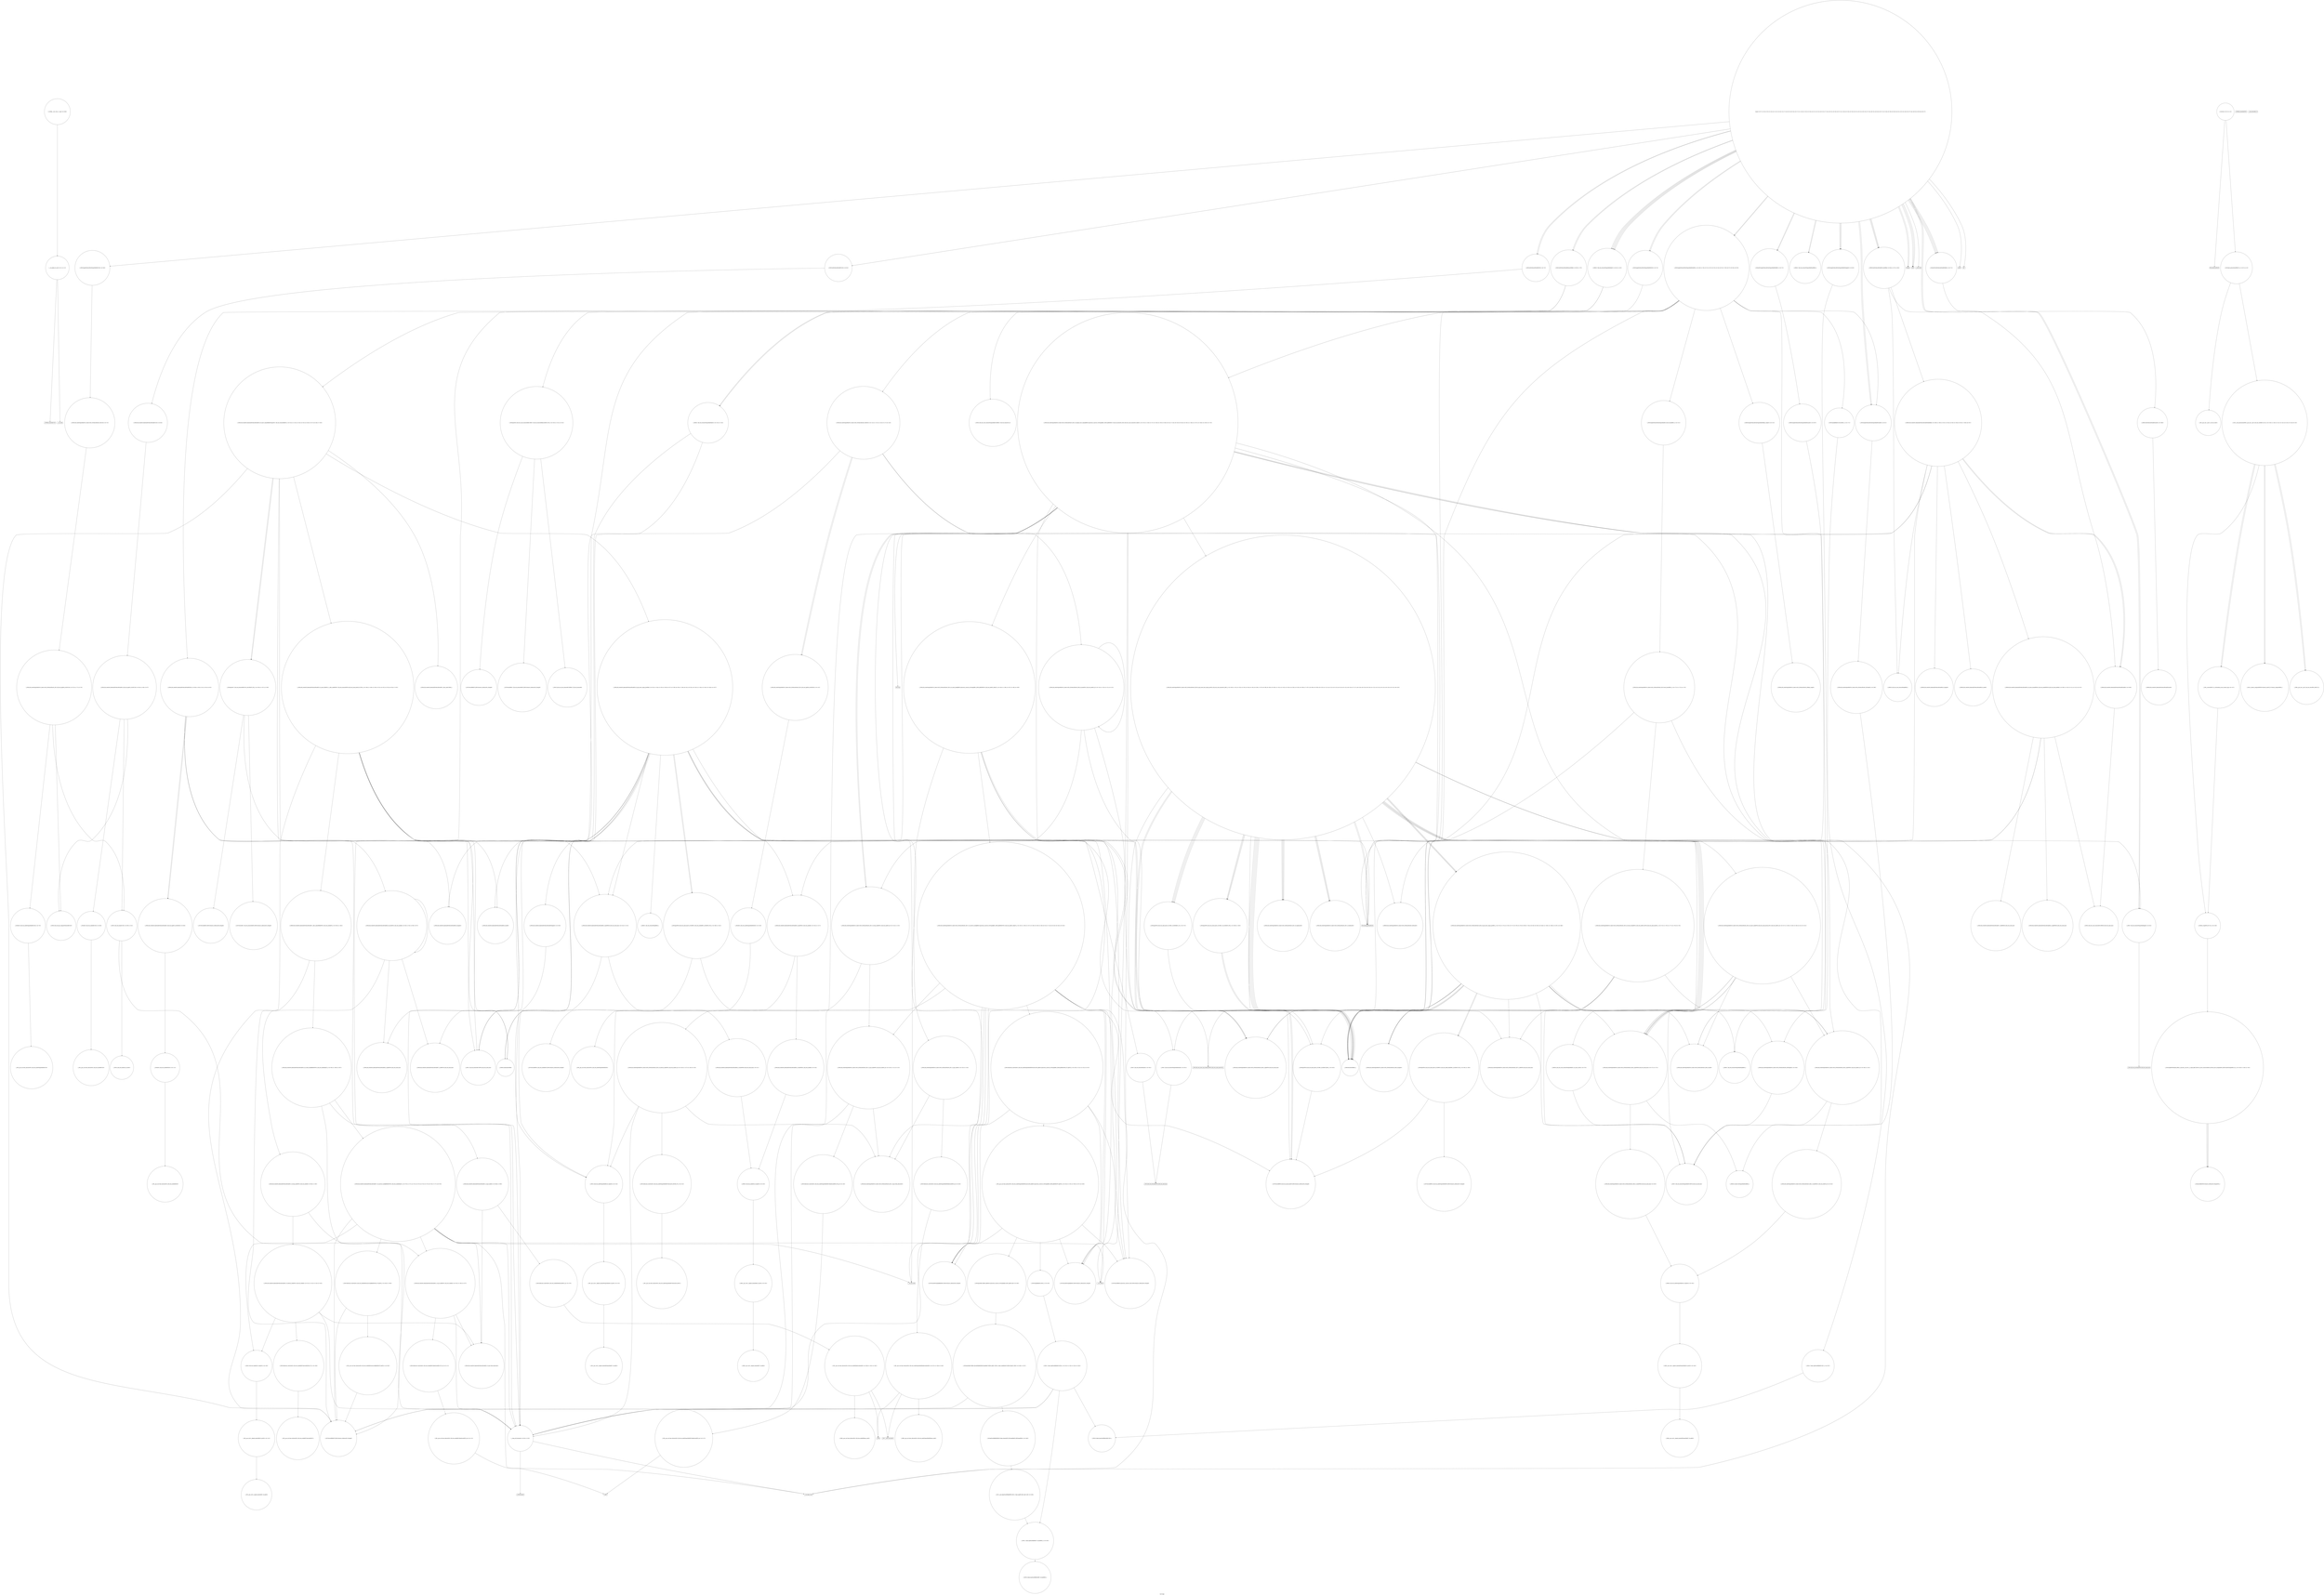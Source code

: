 digraph "Call Graph" {
	label="Call Graph";

	Node0x55771f9ddd20 [shape=record,shape=circle,label="{__cxx_global_var_init|{<s0>1|<s1>2}}"];
	Node0x55771f9ddd20:s0 -> Node0x55771f9ddda0[color=black];
	Node0x55771f9ddd20:s1 -> Node0x55771fe3e340[color=black];
	Node0x55771fe45c00 [shape=record,shape=circle,label="{_ZNSt17_Rb_tree_iteratorIiEC2EPSt18_Rb_tree_node_base}"];
	Node0x55771fe3fa40 [shape=record,shape=Mrecord,label="{llvm.memcpy.p0i8.p0i8.i64}"];
	Node0x55771fe3e8c0 [shape=record,shape=circle,label="{_ZNKSt17_Rb_tree_iteratorISt4pairIKiiEEneERKS3_}"];
	Node0x55771fe422e0 [shape=record,shape=circle,label="{_ZNSt16allocator_traitsISaISt13_Rb_tree_nodeIiEEE9constructIiJRKiEEEvRS2_PT_DpOT0_|{<s0>383|<s1>384}}"];
	Node0x55771fe422e0:s0 -> Node0x55771fe44300[color=black];
	Node0x55771fe422e0:s1 -> Node0x55771fe42360[color=black];
	Node0x55771fe40140 [shape=record,shape=circle,label="{_ZSt7forwardISt5tupleIJRKiEEEOT_RNSt16remove_referenceIS4_E4typeE}"];
	Node0x55771fe3efc0 [shape=record,shape=circle,label="{_ZNSt8_Rb_treeIiSt4pairIKiiESt10_Select1stIS2_ESt4lessIiESaIS2_EEC2Ev|{<s0>75}}"];
	Node0x55771fe3efc0:s0 -> Node0x55771fe3f040[color=black];
	Node0x55771fe40840 [shape=record,shape=circle,label="{_ZNSt16allocator_traitsISaISt13_Rb_tree_nodeISt4pairIKiiEEEE9constructIS3_JRKSt21piecewise_construct_tSt5tupleIJRS2_EESB_IJEEEEEvRS5_PT_DpOT0_|{<s0>250|<s1>251|<s2>252|<s3>253}}"];
	Node0x55771fe40840:s0 -> Node0x55771fe400c0[color=black];
	Node0x55771fe40840:s1 -> Node0x55771fe40140[color=black];
	Node0x55771fe40840:s2 -> Node0x55771fe401c0[color=black];
	Node0x55771fe40840:s3 -> Node0x55771fe408c0[color=black];
	Node0x55771fe3f6c0 [shape=record,shape=circle,label="{_ZNSt8_Rb_treeIiiSt9_IdentityIiESt4lessIiESaIiEED2Ev|{<s0>89|<s1>90|<s2>91|<s3>92|<s4>93}}"];
	Node0x55771fe3f6c0:s0 -> Node0x55771fe3f7c0[color=black];
	Node0x55771fe3f6c0:s1 -> Node0x55771fe3f740[color=black];
	Node0x55771fe3f6c0:s2 -> Node0x55771fe3f840[color=black];
	Node0x55771fe3f6c0:s3 -> Node0x55771fe3f840[color=black];
	Node0x55771fe3f6c0:s4 -> Node0x55771fe3f340[color=black];
	Node0x55771fe44780 [shape=record,shape=circle,label="{_ZNSt8_Rb_treeIiSt4pairIKiiESt10_Select1stIS2_ESt4lessIiESaIS2_EE6_S_keyEPKSt18_Rb_tree_node_base|{<s0>271|<s1>272}}"];
	Node0x55771fe44780:s0 -> Node0x55771fe44b80[color=black];
	Node0x55771fe44780:s1 -> Node0x55771fe3fd40[color=black];
	Node0x55771fe40de0 [shape=record,shape=circle,label="{_ZN9__gnu_cxx16__aligned_membufIiE7_M_addrEv}"];
	Node0x55771fe44e80 [shape=record,shape=Mrecord,label="{_ZSt29_Rb_tree_insert_and_rebalancebPSt18_Rb_tree_node_baseS0_RS_}"];
	Node0x55771fe414e0 [shape=record,shape=circle,label="{_ZNSt8_Rb_treeIiSt4pairIKiiESt10_Select1stIS2_ESt4lessIiESaIS2_EE11_M_put_nodeEPSt13_Rb_tree_nodeIS2_E|{<s0>130|<s1>131|<s2>132}}"];
	Node0x55771fe414e0:s0 -> Node0x55771fe415e0[color=black];
	Node0x55771fe414e0:s1 -> Node0x55771fe41860[color=black];
	Node0x55771fe414e0:s2 -> Node0x55771fe3f340[color=black];
	Node0x55771fe45580 [shape=record,shape=circle,label="{_ZNSt23_Rb_tree_const_iteratorIiEC2EPKSt18_Rb_tree_node_base}"];
	Node0x55771fe41be0 [shape=record,shape=circle,label="{_ZSt9iter_swapIPiS0_EvT_T0_|{<s0>146}}"];
	Node0x55771fe41be0:s0 -> Node0x55771fe41d60[color=black];
	Node0x55771f9ddda0 [shape=record,shape=Mrecord,label="{_ZNSt8ios_base4InitC1Ev}"];
	Node0x55771fe45c80 [shape=record,shape=circle,label="{_ZNSt8_Rb_treeIiiSt9_IdentityIiESt4lessIiESaIiEE6_M_endEv}"];
	Node0x55771fe3fac0 [shape=record,shape=circle,label="{_ZNSt8_Rb_treeIiSt4pairIKiiESt10_Select1stIS2_ESt4lessIiESaIS2_EE11lower_boundERS1_|{<s0>172|<s1>173|<s2>174}}"];
	Node0x55771fe3fac0:s0 -> Node0x55771fe411e0[color=black];
	Node0x55771fe3fac0:s1 -> Node0x55771fe3fbc0[color=black];
	Node0x55771fe3fac0:s2 -> Node0x55771fe3fb40[color=black];
	Node0x55771fe3e940 [shape=record,shape=circle,label="{_ZNSt3mapIiiSt4lessIiESaISt4pairIKiiEEE3endEv|{<s0>61}}"];
	Node0x55771fe3e940:s0 -> Node0x55771fe44f80[color=black];
	Node0x55771fe42360 [shape=record,shape=circle,label="{_ZN9__gnu_cxx13new_allocatorISt13_Rb_tree_nodeIiEE9constructIiJRKiEEEvPT_DpOT0_|{<s0>385}}"];
	Node0x55771fe42360:s0 -> Node0x55771fe44300[color=black];
	Node0x55771fe401c0 [shape=record,shape=circle,label="{_ZSt7forwardISt5tupleIJEEEOT_RNSt16remove_referenceIS2_E4typeE}"];
	Node0x55771fe3f040 [shape=record,shape=circle,label="{_ZNSt8_Rb_treeIiSt4pairIKiiESt10_Select1stIS2_ESt4lessIiESaIS2_EE13_Rb_tree_implIS6_Lb1EEC2Ev|{<s0>76|<s1>77|<s2>78}}"];
	Node0x55771fe3f040:s0 -> Node0x55771fe3f0c0[color=black];
	Node0x55771fe3f040:s1 -> Node0x55771fe3f140[color=black];
	Node0x55771fe3f040:s2 -> Node0x55771fe3f1c0[color=black];
	Node0x55771fe408c0 [shape=record,shape=circle,label="{_ZN9__gnu_cxx13new_allocatorISt13_Rb_tree_nodeISt4pairIKiiEEE9constructIS4_JRKSt21piecewise_construct_tSt5tupleIJRS3_EESB_IJEEEEEvPT_DpOT0_|{<s0>254|<s1>255|<s2>256|<s3>257|<s4>258}}"];
	Node0x55771fe408c0:s0 -> Node0x55771fe400c0[color=black];
	Node0x55771fe408c0:s1 -> Node0x55771fe40140[color=black];
	Node0x55771fe408c0:s2 -> Node0x55771fe40940[color=black];
	Node0x55771fe408c0:s3 -> Node0x55771fe401c0[color=black];
	Node0x55771fe408c0:s4 -> Node0x55771fe44200[color=black];
	Node0x55771fe3f740 [shape=record,shape=circle,label="{_ZNSt8_Rb_treeIiiSt9_IdentityIiESt4lessIiESaIiEE8_M_eraseEPSt13_Rb_tree_nodeIiE|{<s0>94|<s1>95|<s2>96|<s3>97}}"];
	Node0x55771fe3f740:s0 -> Node0x55771fe3f8c0[color=black];
	Node0x55771fe3f740:s1 -> Node0x55771fe3f740[color=black];
	Node0x55771fe3f740:s2 -> Node0x55771fe3f940[color=black];
	Node0x55771fe3f740:s3 -> Node0x55771fe409e0[color=black];
	Node0x55771fe44800 [shape=record,shape=circle,label="{_ZNSt8_Rb_treeIiSt4pairIKiiESt10_Select1stIS2_ESt4lessIiESaIS2_EE12_M_rightmostEv}"];
	Node0x55771fe40e60 [shape=record,shape=circle,label="{_ZNSt16allocator_traitsISaISt13_Rb_tree_nodeIiEEE10deallocateERS2_PS1_m|{<s0>111}}"];
	Node0x55771fe40e60:s0 -> Node0x55771fe40ee0[color=black];
	Node0x55771fe44f00 [shape=record,shape=circle,label="{_ZNSt11_Tuple_implILm0EJRKiEEC2ES1_|{<s0>297}}"];
	Node0x55771fe44f00:s0 -> Node0x55771fe44400[color=black];
	Node0x55771fe41560 [shape=record,shape=circle,label="{_ZNSt16allocator_traitsISaISt13_Rb_tree_nodeISt4pairIKiiEEEE7destroyIS3_EEvRS5_PT_|{<s0>133}}"];
	Node0x55771fe41560:s0 -> Node0x55771fe416e0[color=black];
	Node0x55771fe45600 [shape=record,shape=circle,label="{_ZNKSt9_IdentityIiEclERKi}"];
	Node0x55771fe41c60 [shape=record,shape=circle,label="{_ZSt9__reverseIPiEvT_S1_St26random_access_iterator_tag|{<s0>147}}"];
	Node0x55771fe41c60:s0 -> Node0x55771fe41be0[color=black];
	Node0x55771fe3e2c0 [shape=record,shape=Mrecord,label="{_ZNSt8ios_base4InitD1Ev}"];
	Node0x55771fe45d00 [shape=record,shape=circle,label="{_ZNKSt17_Rb_tree_iteratorIiEeqERKS0_}"];
	Node0x55771fe3fb40 [shape=record,shape=circle,label="{_ZNSt8_Rb_treeIiSt4pairIKiiESt10_Select1stIS2_ESt4lessIiESaIS2_EE14_M_lower_boundEPSt13_Rb_tree_nodeIS2_EPSt18_Rb_tree_node_baseRS1_|{<s0>175|<s1>176|<s2>177|<s3>178|<s4>179}}"];
	Node0x55771fe3fb40:s0 -> Node0x55771fe3fc40[color=black];
	Node0x55771fe3fb40:s1 -> Node0x55771fe41fe0[color=black];
	Node0x55771fe3fb40:s2 -> Node0x55771fe41360[color=black];
	Node0x55771fe3fb40:s3 -> Node0x55771fe412e0[color=black];
	Node0x55771fe3fb40:s4 -> Node0x55771fe3fcc0[color=black];
	Node0x55771fe3e9c0 [shape=record,shape=circle,label="{_ZNKSt17_Rb_tree_iteratorISt4pairIKiiEEptEv|{<s0>62|<s1>63}}"];
	Node0x55771fe3e9c0:s0 -> Node0x55771fe41660[color=black];
	Node0x55771fe3e9c0:s1 -> Node0x55771fe3f340[color=black];
	Node0x55771fe423e0 [shape=record,shape=circle,label="{_ZSt7forwardISt17_Rb_tree_iteratorIiEEOT_RNSt16remove_referenceIS2_E4typeE}"];
	Node0x55771fe40240 [shape=record,shape=circle,label="{_ZNSt8_Rb_treeIiSt4pairIKiiESt10_Select1stIS2_ESt4lessIiESaIS2_EE29_M_get_insert_hint_unique_posESt23_Rb_tree_const_iteratorIS2_ERS1_|{<s0>190|<s1>191|<s2>192|<s3>193|<s4>194|<s5>195|<s6>196|<s7>197|<s8>198|<s9>199|<s10>200|<s11>201|<s12>202|<s13>203|<s14>204|<s15>205|<s16>206|<s17>207|<s18>208|<s19>209|<s20>210|<s21>211|<s22>212|<s23>213|<s24>214|<s25>215|<s26>216|<s27>217|<s28>218|<s29>219|<s30>220|<s31>221|<s32>222|<s33>223|<s34>224|<s35>225|<s36>226}}"];
	Node0x55771fe40240:s0 -> Node0x55771fe44680[color=black];
	Node0x55771fe40240:s1 -> Node0x55771fe3fbc0[color=black];
	Node0x55771fe40240:s2 -> Node0x55771fe44700[color=black];
	Node0x55771fe40240:s3 -> Node0x55771fe44800[color=black];
	Node0x55771fe40240:s4 -> Node0x55771fe44780[color=black];
	Node0x55771fe40240:s5 -> Node0x55771fe41fe0[color=black];
	Node0x55771fe40240:s6 -> Node0x55771fe44800[color=black];
	Node0x55771fe40240:s7 -> Node0x55771fe44880[color=black];
	Node0x55771fe40240:s8 -> Node0x55771fe44900[color=black];
	Node0x55771fe40240:s9 -> Node0x55771fe44780[color=black];
	Node0x55771fe40240:s10 -> Node0x55771fe41fe0[color=black];
	Node0x55771fe40240:s11 -> Node0x55771fe3fa40[color=black];
	Node0x55771fe40240:s12 -> Node0x55771fe44980[color=black];
	Node0x55771fe40240:s13 -> Node0x55771fe44980[color=black];
	Node0x55771fe40240:s14 -> Node0x55771fe44980[color=black];
	Node0x55771fe40240:s15 -> Node0x55771fe44a00[color=black];
	Node0x55771fe40240:s16 -> Node0x55771fe44a80[color=black];
	Node0x55771fe40240:s17 -> Node0x55771fe44780[color=black];
	Node0x55771fe40240:s18 -> Node0x55771fe41fe0[color=black];
	Node0x55771fe40240:s19 -> Node0x55771fe412e0[color=black];
	Node0x55771fe40240:s20 -> Node0x55771fe44880[color=black];
	Node0x55771fe40240:s21 -> Node0x55771fe44a00[color=black];
	Node0x55771fe40240:s22 -> Node0x55771fe44900[color=black];
	Node0x55771fe40240:s23 -> Node0x55771fe44780[color=black];
	Node0x55771fe40240:s24 -> Node0x55771fe41fe0[color=black];
	Node0x55771fe40240:s25 -> Node0x55771fe3fa40[color=black];
	Node0x55771fe40240:s26 -> Node0x55771fe44800[color=black];
	Node0x55771fe40240:s27 -> Node0x55771fe44800[color=black];
	Node0x55771fe40240:s28 -> Node0x55771fe44880[color=black];
	Node0x55771fe40240:s29 -> Node0x55771fe3ea40[color=black];
	Node0x55771fe40240:s30 -> Node0x55771fe44780[color=black];
	Node0x55771fe40240:s31 -> Node0x55771fe41fe0[color=black];
	Node0x55771fe40240:s32 -> Node0x55771fe412e0[color=black];
	Node0x55771fe40240:s33 -> Node0x55771fe44880[color=black];
	Node0x55771fe40240:s34 -> Node0x55771fe44a00[color=black];
	Node0x55771fe40240:s35 -> Node0x55771fe44900[color=black];
	Node0x55771fe40240:s36 -> Node0x55771fe44b00[color=black];
	Node0x55771fe3f0c0 [shape=record,shape=circle,label="{_ZNSaISt13_Rb_tree_nodeISt4pairIKiiEEEC2Ev|{<s0>79}}"];
	Node0x55771fe3f0c0:s0 -> Node0x55771fe3f240[color=black];
	Node0x55771fe40940 [shape=record,shape=circle,label="{_ZNSt5tupleIJRKiEEC2EOS2_|{<s0>259}}"];
	Node0x55771fe40940:s0 -> Node0x55771fe44280[color=black];
	Node0x55771fe3f7c0 [shape=record,shape=circle,label="{_ZNSt8_Rb_treeIiiSt9_IdentityIiESt4lessIiESaIiEE8_M_beginEv}"];
	Node0x55771fe44880 [shape=record,shape=circle,label="{_ZNSt4pairIPSt18_Rb_tree_node_baseS1_EC2IRS1_Lb1EEERKS1_OT_|{<s0>273}}"];
	Node0x55771fe44880:s0 -> Node0x55771fe44c00[color=black];
	Node0x55771fe40ee0 [shape=record,shape=circle,label="{_ZN9__gnu_cxx13new_allocatorISt13_Rb_tree_nodeIiEE10deallocateEPS2_m|{<s0>112}}"];
	Node0x55771fe40ee0:s0 -> Node0x55771fe40f60[color=black];
	Node0x55771fe44f80 [shape=record,shape=circle,label="{_ZNSt8_Rb_treeIiSt4pairIKiiESt10_Select1stIS2_ESt4lessIiESaIS2_EE3endEv|{<s0>298}}"];
	Node0x55771fe44f80:s0 -> Node0x55771fe3fcc0[color=black];
	Node0x55771fe415e0 [shape=record,shape=circle,label="{_ZNSt8_Rb_treeIiSt4pairIKiiESt10_Select1stIS2_ESt4lessIiESaIS2_EE21_M_get_Node_allocatorEv}"];
	Node0x55771fe45680 [shape=record,shape=circle,label="{_ZNSt8_Rb_treeIiiSt9_IdentityIiESt4lessIiESaIiEE8_S_valueEPKSt13_Rb_tree_nodeIiE|{<s0>318}}"];
	Node0x55771fe45680:s0 -> Node0x55771fe45700[color=black];
	Node0x55771fe41ce0 [shape=record,shape=circle,label="{_ZSt19__iterator_categoryIPiENSt15iterator_traitsIT_E17iterator_categoryERKS2_}"];
	Node0x55771fe3e340 [shape=record,shape=Mrecord,label="{__cxa_atexit}"];
	Node0x55771fe45d80 [shape=record,shape=circle,label="{_ZNSt8_Rb_treeIiiSt9_IdentityIiESt4lessIiESaIiEE5beginEv|{<s0>359}}"];
	Node0x55771fe45d80:s0 -> Node0x55771fe45c00[color=black];
	Node0x55771fe3fbc0 [shape=record,shape=circle,label="{_ZNSt8_Rb_treeIiSt4pairIKiiESt10_Select1stIS2_ESt4lessIiESaIS2_EE6_M_endEv}"];
	Node0x55771fe3ea40 [shape=record,shape=circle,label="{_ZNSt17_Rb_tree_iteratorISt4pairIKiiEEppEv|{<s0>64}}"];
	Node0x55771fe3ea40:s0 -> Node0x55771fe45000[color=black];
	Node0x55771fe42460 [shape=record,shape=circle,label="{_ZSt7forwardIbEOT_RNSt16remove_referenceIS0_E4typeE}"];
	Node0x55771fe402c0 [shape=record,shape=circle,label="{_ZNSt8_Rb_treeIiSt4pairIKiiESt10_Select1stIS2_ESt4lessIiESaIS2_EE14_M_insert_nodeEPSt18_Rb_tree_node_baseSA_PSt13_Rb_tree_nodeIS2_E|{<s0>227|<s1>228|<s2>229|<s3>230|<s4>231|<s5>232}}"];
	Node0x55771fe402c0:s0 -> Node0x55771fe3fbc0[color=black];
	Node0x55771fe402c0:s1 -> Node0x55771fe3fc40[color=black];
	Node0x55771fe402c0:s2 -> Node0x55771fe44780[color=black];
	Node0x55771fe402c0:s3 -> Node0x55771fe41fe0[color=black];
	Node0x55771fe402c0:s4 -> Node0x55771fe44e80[color=black];
	Node0x55771fe402c0:s5 -> Node0x55771fe3fcc0[color=black];
	Node0x55771fe3f140 [shape=record,shape=circle,label="{_ZNSt20_Rb_tree_key_compareISt4lessIiEEC2Ev}"];
	Node0x55771fe44200 [shape=record,shape=circle,label="{_ZNSt4pairIKiiEC2IJRS0_EJEEESt21piecewise_construct_tSt5tupleIJDpT_EES5_IJDpT0_EE|{<s0>260}}"];
	Node0x55771fe44200:s0 -> Node0x55771fe44500[color=black];
	Node0x55771fe3f840 [shape=record,shape=circle,label="{_ZNSt8_Rb_treeIiiSt9_IdentityIiESt4lessIiESaIiEE13_Rb_tree_implIS3_Lb1EED2Ev|{<s0>98}}"];
	Node0x55771fe3f840:s0 -> Node0x55771fe40fe0[color=black];
	Node0x55771fe44900 [shape=record,shape=circle,label="{_ZNSt8_Rb_treeIiSt4pairIKiiESt10_Select1stIS2_ESt4lessIiESaIS2_EE24_M_get_insert_unique_posERS1_|{<s0>274|<s1>275|<s2>276|<s3>277|<s4>278|<s5>279|<s6>280|<s7>281|<s8>282|<s9>283|<s10>284|<s11>285|<s12>286|<s13>287|<s14>288}}"];
	Node0x55771fe44900:s0 -> Node0x55771fe411e0[color=black];
	Node0x55771fe44900:s1 -> Node0x55771fe3fbc0[color=black];
	Node0x55771fe44900:s2 -> Node0x55771fe3fc40[color=black];
	Node0x55771fe44900:s3 -> Node0x55771fe41fe0[color=black];
	Node0x55771fe44900:s4 -> Node0x55771fe41360[color=black];
	Node0x55771fe44900:s5 -> Node0x55771fe412e0[color=black];
	Node0x55771fe44900:s6 -> Node0x55771fe3fcc0[color=black];
	Node0x55771fe44900:s7 -> Node0x55771fe44c80[color=black];
	Node0x55771fe44900:s8 -> Node0x55771fe41ee0[color=black];
	Node0x55771fe44900:s9 -> Node0x55771fe44d00[color=black];
	Node0x55771fe44900:s10 -> Node0x55771fe44a80[color=black];
	Node0x55771fe44900:s11 -> Node0x55771fe44780[color=black];
	Node0x55771fe44900:s12 -> Node0x55771fe41fe0[color=black];
	Node0x55771fe44900:s13 -> Node0x55771fe44d00[color=black];
	Node0x55771fe44900:s14 -> Node0x55771fe44b00[color=black];
	Node0x55771fe40f60 [shape=record,shape=Mrecord,label="{_ZdlPv}"];
	Node0x55771fe45000 [shape=record,shape=Mrecord,label="{_ZSt18_Rb_tree_incrementPSt18_Rb_tree_node_base}"];
	Node0x55771fe41660 [shape=record,shape=circle,label="{_ZNSt13_Rb_tree_nodeISt4pairIKiiEE9_M_valptrEv|{<s0>134}}"];
	Node0x55771fe41660:s0 -> Node0x55771fe41760[color=black];
	Node0x55771fe45700 [shape=record,shape=circle,label="{_ZNKSt13_Rb_tree_nodeIiE9_M_valptrEv|{<s0>319}}"];
	Node0x55771fe45700:s0 -> Node0x55771fe45780[color=black];
	Node0x55771fe41d60 [shape=record,shape=circle,label="{_ZSt4swapIiENSt9enable_ifIXsr6__and_ISt6__not_ISt15__is_tuple_likeIT_EESt21is_move_constructibleIS3_ESt18is_move_assignableIS3_EEE5valueEvE4typeERS3_SC_|{<s0>148|<s1>149|<s2>150}}"];
	Node0x55771fe41d60:s0 -> Node0x55771fe41de0[color=black];
	Node0x55771fe41d60:s1 -> Node0x55771fe41de0[color=black];
	Node0x55771fe41d60:s2 -> Node0x55771fe41de0[color=black];
	Node0x55771fe3e3c0 [shape=record,shape=circle,label="{_Z5solvei|{<s0>3|<s1>4}}"];
	Node0x55771fe3e3c0:s0 -> Node0x55771fe3e440[color=black];
	Node0x55771fe3e3c0:s1 -> Node0x55771fe3e4c0[color=black];
	Node0x55771fe45e00 [shape=record,shape=circle,label="{_ZNSt4pairIPSt18_Rb_tree_node_baseS1_EC2IRPSt13_Rb_tree_nodeIiERS1_Lb1EEEOT_OT0_|{<s0>360|<s1>361}}"];
	Node0x55771fe45e00:s0 -> Node0x55771fe45f00[color=black];
	Node0x55771fe45e00:s1 -> Node0x55771fe44c00[color=black];
	Node0x55771fe3fc40 [shape=record,shape=circle,label="{_ZNSt8_Rb_treeIiSt4pairIKiiESt10_Select1stIS2_ESt4lessIiESaIS2_EE6_S_keyEPKSt13_Rb_tree_nodeIS2_E|{<s0>180|<s1>181}}"];
	Node0x55771fe3fc40:s0 -> Node0x55771fe3fdc0[color=black];
	Node0x55771fe3fc40:s1 -> Node0x55771fe3fd40[color=black];
	Node0x55771fe3eac0 [shape=record,shape=circle,label="{_ZNSt3setIiSt4lessIiESaIiEEC2Ev|{<s0>65}}"];
	Node0x55771fe3eac0:s0 -> Node0x55771fe3f4c0[color=black];
	Node0x55771fe424e0 [shape=record,shape=circle,label="{_ZSt7forwardIRSt17_Rb_tree_iteratorIiEEOT_RNSt16remove_referenceIS3_E4typeE}"];
	Node0x55771fe40340 [shape=record,shape=Mrecord,label="{__cxa_rethrow}"];
	Node0x55771fe3f1c0 [shape=record,shape=circle,label="{_ZNSt15_Rb_tree_headerC2Ev|{<s0>80|<s1>81}}"];
	Node0x55771fe3f1c0:s0 -> Node0x55771fe3f2c0[color=black];
	Node0x55771fe3f1c0:s1 -> Node0x55771fe3f340[color=black];
	Node0x55771fe44280 [shape=record,shape=circle,label="{_ZNSt11_Tuple_implILm0EJRKiEEC2EOS2_|{<s0>261|<s1>262|<s2>263|<s3>264}}"];
	Node0x55771fe44280:s0 -> Node0x55771fe44380[color=black];
	Node0x55771fe44280:s1 -> Node0x55771fe44300[color=black];
	Node0x55771fe44280:s2 -> Node0x55771fe44400[color=black];
	Node0x55771fe44280:s3 -> Node0x55771fe3f340[color=black];
	Node0x55771fe3f8c0 [shape=record,shape=circle,label="{_ZNSt8_Rb_treeIiiSt9_IdentityIiESt4lessIiESaIiEE8_S_rightEPSt18_Rb_tree_node_base}"];
	Node0x55771fe44980 [shape=record,shape=circle,label="{_ZNSt8_Rb_treeIiSt4pairIKiiESt10_Select1stIS2_ESt4lessIiESaIS2_EE11_M_leftmostEv}"];
	Node0x55771fe40fe0 [shape=record,shape=circle,label="{_ZNSaISt13_Rb_tree_nodeIiEED2Ev|{<s0>113}}"];
	Node0x55771fe40fe0:s0 -> Node0x55771fe41060[color=black];
	Node0x55771fe45080 [shape=record,shape=circle,label="{_ZNKSt8_Rb_treeIiiSt9_IdentityIiESt4lessIiESaIiEE4findERKi|{<s0>299|<s1>300|<s2>301|<s3>302|<s4>303|<s5>304|<s6>305|<s7>306|<s8>307}}"];
	Node0x55771fe45080:s0 -> Node0x55771fe45280[color=black];
	Node0x55771fe45080:s1 -> Node0x55771fe45300[color=black];
	Node0x55771fe45080:s2 -> Node0x55771fe45200[color=black];
	Node0x55771fe45080:s3 -> Node0x55771fe45180[color=black];
	Node0x55771fe45080:s4 -> Node0x55771fe45100[color=black];
	Node0x55771fe45080:s5 -> Node0x55771fe45380[color=black];
	Node0x55771fe45080:s6 -> Node0x55771fe41fe0[color=black];
	Node0x55771fe45080:s7 -> Node0x55771fe45180[color=black];
	Node0x55771fe45080:s8 -> Node0x55771fe3fa40[color=black];
	Node0x55771fe416e0 [shape=record,shape=circle,label="{_ZN9__gnu_cxx13new_allocatorISt13_Rb_tree_nodeISt4pairIKiiEEE7destroyIS4_EEvPT_}"];
	Node0x55771fe45780 [shape=record,shape=circle,label="{_ZNK9__gnu_cxx16__aligned_membufIiE6_M_ptrEv|{<s0>320}}"];
	Node0x55771fe45780:s0 -> Node0x55771fe45800[color=black];
	Node0x55771fe41de0 [shape=record,shape=circle,label="{_ZSt4moveIRiEONSt16remove_referenceIT_E4typeEOS2_}"];
	Node0x55771fe3e440 [shape=record,shape=Mrecord,label="{llvm.memset.p0i8.i64}"];
	Node0x55771fe45e80 [shape=record,shape=circle,label="{_ZNSt17_Rb_tree_iteratorIiEmmEv|{<s0>362}}"];
	Node0x55771fe45e80:s0 -> Node0x55771fe44e00[color=black];
	Node0x55771fe3fcc0 [shape=record,shape=circle,label="{_ZNSt17_Rb_tree_iteratorISt4pairIKiiEEC2EPSt18_Rb_tree_node_base}"];
	Node0x55771fe3eb40 [shape=record,shape=circle,label="{_ZNKSt3setIiSt4lessIiESaIiEE5countERKi|{<s0>66|<s1>67|<s2>68}}"];
	Node0x55771fe3eb40:s0 -> Node0x55771fe45080[color=black];
	Node0x55771fe3eb40:s1 -> Node0x55771fe45180[color=black];
	Node0x55771fe3eb40:s2 -> Node0x55771fe45100[color=black];
	Node0x55771fe42560 [shape=record,shape=circle,label="{_ZNSt23_Rb_tree_const_iteratorIiEC2ERKSt17_Rb_tree_iteratorIiE}"];
	Node0x55771fe403c0 [shape=record,shape=Mrecord,label="{__cxa_end_catch}"];
	Node0x55771fe3f240 [shape=record,shape=circle,label="{_ZN9__gnu_cxx13new_allocatorISt13_Rb_tree_nodeISt4pairIKiiEEEC2Ev}"];
	Node0x55771fe44300 [shape=record,shape=circle,label="{_ZSt7forwardIRKiEOT_RNSt16remove_referenceIS2_E4typeE}"];
	Node0x55771fe3f940 [shape=record,shape=circle,label="{_ZNSt8_Rb_treeIiiSt9_IdentityIiESt4lessIiESaIiEE7_S_leftEPSt18_Rb_tree_node_base}"];
	Node0x55771fe44a00 [shape=record,shape=circle,label="{_ZNSt4pairIPSt18_Rb_tree_node_baseS1_EC2IRS1_S4_Lb1EEEOT_OT0_|{<s0>289|<s1>290}}"];
	Node0x55771fe44a00:s0 -> Node0x55771fe44c00[color=black];
	Node0x55771fe44a00:s1 -> Node0x55771fe44c00[color=black];
	Node0x55771fe41060 [shape=record,shape=circle,label="{_ZN9__gnu_cxx13new_allocatorISt13_Rb_tree_nodeIiEED2Ev}"];
	Node0x55771fe45100 [shape=record,shape=circle,label="{_ZNKSt23_Rb_tree_const_iteratorIiEeqERKS0_}"];
	Node0x55771fe41760 [shape=record,shape=circle,label="{_ZN9__gnu_cxx16__aligned_membufISt4pairIKiiEE6_M_ptrEv|{<s0>135}}"];
	Node0x55771fe41760:s0 -> Node0x55771fe417e0[color=black];
	Node0x55771fe45800 [shape=record,shape=circle,label="{_ZNK9__gnu_cxx16__aligned_membufIiE7_M_addrEv}"];
	Node0x55771fe41e60 [shape=record,shape=circle,label="{_ZNSt3mapIiiSt4lessIiESaISt4pairIKiiEEE11lower_boundERS3_|{<s0>151}}"];
	Node0x55771fe41e60:s0 -> Node0x55771fe3fac0[color=black];
	Node0x55771fe3e4c0 [shape=record,shape=circle,label="{_ZSt16next_permutationIPiEbT_S1_|{<s0>5|<s1>6}}"];
	Node0x55771fe3e4c0:s0 -> Node0x55771fe41ae0[color=black];
	Node0x55771fe3e4c0:s1 -> Node0x55771fe41a60[color=black];
	Node0x55771fe45f00 [shape=record,shape=circle,label="{_ZSt7forwardIRPSt13_Rb_tree_nodeIiEEOT_RNSt16remove_referenceIS4_E4typeE}"];
	Node0x55771fe3fd40 [shape=record,shape=circle,label="{_ZNKSt10_Select1stISt4pairIKiiEEclERKS2_}"];
	Node0x55771fe3ebc0 [shape=record,shape=circle,label="{_ZNSt3setIiSt4lessIiESaIiEE6insertERKi|{<s0>69|<s1>70}}"];
	Node0x55771fe3ebc0:s0 -> Node0x55771fe45900[color=black];
	Node0x55771fe3ebc0:s1 -> Node0x55771fe45980[color=black];
	Node0x55771fe425e0 [shape=record,shape=circle,label="{_ZSt7forwardIRbEOT_RNSt16remove_referenceIS1_E4typeE}"];
	Node0x55771fe40440 [shape=record,shape=Mrecord,label="{llvm.trap}"];
	Node0x55771fe3f2c0 [shape=record,shape=circle,label="{_ZNSt15_Rb_tree_header8_M_resetEv}"];
	Node0x55771fe44380 [shape=record,shape=circle,label="{_ZNSt11_Tuple_implILm0EJRKiEE7_M_headERS2_|{<s0>265}}"];
	Node0x55771fe44380:s0 -> Node0x55771fe44480[color=black];
	Node0x55771fe409e0 [shape=record,shape=circle,label="{_ZNSt8_Rb_treeIiiSt9_IdentityIiESt4lessIiESaIiEE12_M_drop_nodeEPSt13_Rb_tree_nodeIiE|{<s0>99|<s1>100}}"];
	Node0x55771fe409e0:s0 -> Node0x55771fe40a60[color=black];
	Node0x55771fe409e0:s1 -> Node0x55771fe40ae0[color=black];
	Node0x55771fe44a80 [shape=record,shape=circle,label="{_ZNSt17_Rb_tree_iteratorISt4pairIKiiEEmmEv|{<s0>291}}"];
	Node0x55771fe44a80:s0 -> Node0x55771fe44e00[color=black];
	Node0x55771fe410e0 [shape=record,shape=circle,label="{_ZNSt8_Rb_treeIiSt4pairIKiiESt10_Select1stIS2_ESt4lessIiESaIS2_EED2Ev|{<s0>114|<s1>115|<s2>116|<s3>117|<s4>118}}"];
	Node0x55771fe410e0:s0 -> Node0x55771fe411e0[color=black];
	Node0x55771fe410e0:s1 -> Node0x55771fe41160[color=black];
	Node0x55771fe410e0:s2 -> Node0x55771fe41260[color=black];
	Node0x55771fe410e0:s3 -> Node0x55771fe41260[color=black];
	Node0x55771fe410e0:s4 -> Node0x55771fe3f340[color=black];
	Node0x55771fe45180 [shape=record,shape=circle,label="{_ZNKSt8_Rb_treeIiiSt9_IdentityIiESt4lessIiESaIiEE3endEv|{<s0>308}}"];
	Node0x55771fe45180:s0 -> Node0x55771fe45580[color=black];
	Node0x55771fe417e0 [shape=record,shape=circle,label="{_ZN9__gnu_cxx16__aligned_membufISt4pairIKiiEE7_M_addrEv}"];
	Node0x55771fe45880 [shape=record,shape=circle,label="{_ZNSt8_Rb_treeIiiSt9_IdentityIiESt4lessIiESaIiEE8_S_valueEPKSt18_Rb_tree_node_base|{<s0>321}}"];
	Node0x55771fe45880:s0 -> Node0x55771fe45700[color=black];
	Node0x55771fe41ee0 [shape=record,shape=circle,label="{_ZNKSt17_Rb_tree_iteratorISt4pairIKiiEEeqERKS3_}"];
	Node0x55771fe3e540 [shape=record,shape=circle,label="{main|{<s0>7|<s1>8|<s2>9|<s3>10|<s4>11|<s5>12|<s6>13|<s7>14|<s8>15|<s9>16|<s10>17|<s11>18|<s12>19|<s13>20|<s14>21|<s15>22|<s16>23|<s17>24|<s18>25|<s19>26|<s20>27|<s21>28|<s22>29|<s23>30|<s24>31|<s25>32|<s26>33|<s27>34|<s28>35|<s29>36|<s30>37|<s31>38|<s32>39|<s33>40|<s34>41|<s35>42|<s36>43|<s37>44|<s38>45|<s39>46|<s40>47}}"];
	Node0x55771fe3e540:s0 -> Node0x55771fe3e5c0[color=black];
	Node0x55771fe3e540:s1 -> Node0x55771fe3e5c0[color=black];
	Node0x55771fe3e540:s2 -> Node0x55771fe3e640[color=black];
	Node0x55771fe3e540:s3 -> Node0x55771fe3e640[color=black];
	Node0x55771fe3e540:s4 -> Node0x55771fe3e640[color=black];
	Node0x55771fe3e540:s5 -> Node0x55771fe3e6c0[color=black];
	Node0x55771fe3e540:s6 -> Node0x55771fe3e740[color=black];
	Node0x55771fe3e540:s7 -> Node0x55771fe3e740[color=black];
	Node0x55771fe3e540:s8 -> Node0x55771fe3e840[color=black];
	Node0x55771fe3e540:s9 -> Node0x55771fe3e940[color=black];
	Node0x55771fe3e540:s10 -> Node0x55771fe3e8c0[color=black];
	Node0x55771fe3e540:s11 -> Node0x55771fe3e9c0[color=black];
	Node0x55771fe3e540:s12 -> Node0x55771fe3ea40[color=black];
	Node0x55771fe3e540:s13 -> Node0x55771fe3eac0[color=black];
	Node0x55771fe3e540:s14 -> Node0x55771fe3e840[color=black];
	Node0x55771fe3e540:s15 -> Node0x55771fe3e940[color=black];
	Node0x55771fe3e540:s16 -> Node0x55771fe3e8c0[color=black];
	Node0x55771fe3e540:s17 -> Node0x55771fe3e9c0[color=black];
	Node0x55771fe3e540:s18 -> Node0x55771fe3e9c0[color=black];
	Node0x55771fe3e540:s19 -> Node0x55771fe3eb40[color=black];
	Node0x55771fe3e540:s20 -> Node0x55771fe3e9c0[color=black];
	Node0x55771fe3e540:s21 -> Node0x55771fe3eb40[color=black];
	Node0x55771fe3e540:s22 -> Node0x55771fe3ebc0[color=black];
	Node0x55771fe3e540:s23 -> Node0x55771fe3ec40[color=black];
	Node0x55771fe3e540:s24 -> Node0x55771fe3edc0[color=black];
	Node0x55771fe3e540:s25 -> Node0x55771fe3ea40[color=black];
	Node0x55771fe3e540:s26 -> Node0x55771fe3ecc0[color=black];
	Node0x55771fe3e540:s27 -> Node0x55771fe3ed40[color=black];
	Node0x55771fe3e540:s28 -> Node0x55771fe3e840[color=black];
	Node0x55771fe3e540:s29 -> Node0x55771fe3e9c0[color=black];
	Node0x55771fe3e540:s30 -> Node0x55771fe3eb40[color=black];
	Node0x55771fe3e540:s31 -> Node0x55771fe3ebc0[color=black];
	Node0x55771fe3e540:s32 -> Node0x55771fe3ecc0[color=black];
	Node0x55771fe3e540:s33 -> Node0x55771fe3ecc0[color=black];
	Node0x55771fe3e540:s34 -> Node0x55771fe3ed40[color=black];
	Node0x55771fe3e540:s35 -> Node0x55771fe3ecc0[color=black];
	Node0x55771fe3e540:s36 -> Node0x55771fe3edc0[color=black];
	Node0x55771fe3e540:s37 -> Node0x55771fe3ee40[color=black];
	Node0x55771fe3e540:s38 -> Node0x55771fe3ee40[color=black];
	Node0x55771fe3e540:s39 -> Node0x55771fe3eec0[color=black];
	Node0x55771fe3e540:s40 -> Node0x55771fe3ef40[color=black];
	Node0x55771fe45f80 [shape=record,shape=circle,label="{_ZNKSt8_Rb_treeIiiSt9_IdentityIiESt4lessIiESaIiEE11_Alloc_nodeclIRKiEEPSt13_Rb_tree_nodeIiEOT_|{<s0>363|<s1>364}}"];
	Node0x55771fe45f80:s0 -> Node0x55771fe44300[color=black];
	Node0x55771fe45f80:s1 -> Node0x55771fe46000[color=black];
	Node0x55771fe3fdc0 [shape=record,shape=circle,label="{_ZNSt8_Rb_treeIiSt4pairIKiiESt10_Select1stIS2_ESt4lessIiESaIS2_EE8_S_valueEPKSt13_Rb_tree_nodeIS2_E|{<s0>182}}"];
	Node0x55771fe3fdc0:s0 -> Node0x55771fe3fe40[color=black];
	Node0x55771fe3ec40 [shape=record,shape=Mrecord,label="{__assert_fail}"];
	Node0x55771fe42660 [shape=record,shape=circle,label="{_ZNKSt3setIiSt4lessIiESaIiEE4sizeEv|{<s0>386}}"];
	Node0x55771fe42660:s0 -> Node0x55771fe426e0[color=black];
	Node0x55771fe404c0 [shape=record,shape=circle,label="{_ZNSt8_Rb_treeIiSt4pairIKiiESt10_Select1stIS2_ESt4lessIiESaIS2_EE11_M_get_nodeEv|{<s0>233|<s1>234}}"];
	Node0x55771fe404c0:s0 -> Node0x55771fe415e0[color=black];
	Node0x55771fe404c0:s1 -> Node0x55771fe405c0[color=black];
	Node0x55771fe3f340 [shape=record,shape=circle,label="{__clang_call_terminate|{<s0>82|<s1>83}}"];
	Node0x55771fe3f340:s0 -> Node0x55771fe3f3c0[color=black];
	Node0x55771fe3f340:s1 -> Node0x55771fe3f440[color=black];
	Node0x55771fe44400 [shape=record,shape=circle,label="{_ZNSt10_Head_baseILm0ERKiLb0EEC2ES1_}"];
	Node0x55771fe40a60 [shape=record,shape=circle,label="{_ZNSt8_Rb_treeIiiSt9_IdentityIiESt4lessIiESaIiEE15_M_destroy_nodeEPSt13_Rb_tree_nodeIiE|{<s0>101|<s1>102|<s2>103|<s3>104}}"];
	Node0x55771fe40a60:s0 -> Node0x55771fe40be0[color=black];
	Node0x55771fe40a60:s1 -> Node0x55771fe40c60[color=black];
	Node0x55771fe40a60:s2 -> Node0x55771fe40b60[color=black];
	Node0x55771fe40a60:s3 -> Node0x55771fe3f340[color=black];
	Node0x55771fe44b00 [shape=record,shape=circle,label="{_ZNSt4pairIPSt18_Rb_tree_node_baseS1_EC2IRS1_Lb1EEEOT_RKS1_|{<s0>292}}"];
	Node0x55771fe44b00:s0 -> Node0x55771fe44c00[color=black];
	Node0x55771fe41160 [shape=record,shape=circle,label="{_ZNSt8_Rb_treeIiSt4pairIKiiESt10_Select1stIS2_ESt4lessIiESaIS2_EE8_M_eraseEPSt13_Rb_tree_nodeIS2_E|{<s0>119|<s1>120|<s2>121|<s3>122}}"];
	Node0x55771fe41160:s0 -> Node0x55771fe412e0[color=black];
	Node0x55771fe41160:s1 -> Node0x55771fe41160[color=black];
	Node0x55771fe41160:s2 -> Node0x55771fe41360[color=black];
	Node0x55771fe41160:s3 -> Node0x55771fe413e0[color=black];
	Node0x55771fe45200 [shape=record,shape=circle,label="{_ZNKSt8_Rb_treeIiiSt9_IdentityIiESt4lessIiESaIiEE14_M_lower_boundEPKSt13_Rb_tree_nodeIiEPKSt18_Rb_tree_node_baseRKi|{<s0>309|<s1>310|<s2>311|<s3>312|<s4>313}}"];
	Node0x55771fe45200:s0 -> Node0x55771fe45400[color=black];
	Node0x55771fe45200:s1 -> Node0x55771fe41fe0[color=black];
	Node0x55771fe45200:s2 -> Node0x55771fe45480[color=black];
	Node0x55771fe45200:s3 -> Node0x55771fe45500[color=black];
	Node0x55771fe45200:s4 -> Node0x55771fe45580[color=black];
	Node0x55771fe41860 [shape=record,shape=circle,label="{_ZNSt16allocator_traitsISaISt13_Rb_tree_nodeISt4pairIKiiEEEE10deallocateERS5_PS4_m|{<s0>136}}"];
	Node0x55771fe41860:s0 -> Node0x55771fe418e0[color=black];
	Node0x55771fe45900 [shape=record,shape=circle,label="{_ZNSt8_Rb_treeIiiSt9_IdentityIiESt4lessIiESaIiEE16_M_insert_uniqueIRKiEESt4pairISt17_Rb_tree_iteratorIiEbEOT_|{<s0>322|<s1>323|<s2>324|<s3>325|<s4>326|<s5>327|<s6>328|<s7>329}}"];
	Node0x55771fe45900:s0 -> Node0x55771fe45600[color=black];
	Node0x55771fe45900:s1 -> Node0x55771fe45a00[color=black];
	Node0x55771fe45900:s2 -> Node0x55771fe45a80[color=black];
	Node0x55771fe45900:s3 -> Node0x55771fe44300[color=black];
	Node0x55771fe45900:s4 -> Node0x55771fe45b00[color=black];
	Node0x55771fe45900:s5 -> Node0x55771fe45b80[color=black];
	Node0x55771fe45900:s6 -> Node0x55771fe45c00[color=black];
	Node0x55771fe45900:s7 -> Node0x55771fe45b80[color=black];
	Node0x55771fe41f60 [shape=record,shape=circle,label="{_ZNKSt3mapIiiSt4lessIiESaISt4pairIKiiEEE8key_compEv|{<s0>152}}"];
	Node0x55771fe41f60:s0 -> Node0x55771fe3ffc0[color=black];
	Node0x55771fe3e5c0 [shape=record,shape=Mrecord,label="{freopen}"];
	Node0x55771fe46000 [shape=record,shape=circle,label="{_ZNSt8_Rb_treeIiiSt9_IdentityIiESt4lessIiESaIiEE14_M_create_nodeIJRKiEEEPSt13_Rb_tree_nodeIiEDpOT_|{<s0>365|<s1>366|<s2>367}}"];
	Node0x55771fe46000:s0 -> Node0x55771fe46080[color=black];
	Node0x55771fe46000:s1 -> Node0x55771fe44300[color=black];
	Node0x55771fe46000:s2 -> Node0x55771fe46100[color=black];
	Node0x55771fe3fe40 [shape=record,shape=circle,label="{_ZNKSt13_Rb_tree_nodeISt4pairIKiiEE9_M_valptrEv|{<s0>183}}"];
	Node0x55771fe3fe40:s0 -> Node0x55771fe3fec0[color=black];
	Node0x55771fe3ecc0 [shape=record,shape=circle,label="{_Z4SizeISt3setIiSt4lessIiESaIiEEEiRKT_|{<s0>71}}"];
	Node0x55771fe3ecc0:s0 -> Node0x55771fe42660[color=black];
	Node0x55771fe426e0 [shape=record,shape=circle,label="{_ZNKSt8_Rb_treeIiiSt9_IdentityIiESt4lessIiESaIiEE4sizeEv}"];
	Node0x55771fe40540 [shape=record,shape=circle,label="{_ZNSt8_Rb_treeIiSt4pairIKiiESt10_Select1stIS2_ESt4lessIiESaIS2_EE17_M_construct_nodeIJRKSt21piecewise_construct_tSt5tupleIJRS1_EESD_IJEEEEEvPSt13_Rb_tree_nodeIS2_EDpOT_|{<s0>235|<s1>236|<s2>237|<s3>238|<s4>239|<s5>240|<s6>241|<s7>242|<s8>243|<s9>244|<s10>245}}"];
	Node0x55771fe40540:s0 -> Node0x55771fe415e0[color=black];
	Node0x55771fe40540:s1 -> Node0x55771fe41660[color=black];
	Node0x55771fe40540:s2 -> Node0x55771fe400c0[color=black];
	Node0x55771fe40540:s3 -> Node0x55771fe40140[color=black];
	Node0x55771fe40540:s4 -> Node0x55771fe401c0[color=black];
	Node0x55771fe40540:s5 -> Node0x55771fe40840[color=black];
	Node0x55771fe40540:s6 -> Node0x55771fe3f3c0[color=black];
	Node0x55771fe40540:s7 -> Node0x55771fe414e0[color=black];
	Node0x55771fe40540:s8 -> Node0x55771fe40340[color=black];
	Node0x55771fe40540:s9 -> Node0x55771fe403c0[color=black];
	Node0x55771fe40540:s10 -> Node0x55771fe3f340[color=black];
	Node0x55771fe3f3c0 [shape=record,shape=Mrecord,label="{__cxa_begin_catch}"];
	Node0x55771fe44480 [shape=record,shape=circle,label="{_ZNSt10_Head_baseILm0ERKiLb0EE7_M_headERS2_}"];
	Node0x55771fe40ae0 [shape=record,shape=circle,label="{_ZNSt8_Rb_treeIiiSt9_IdentityIiESt4lessIiESaIiEE11_M_put_nodeEPSt13_Rb_tree_nodeIiE|{<s0>105|<s1>106|<s2>107}}"];
	Node0x55771fe40ae0:s0 -> Node0x55771fe40be0[color=black];
	Node0x55771fe40ae0:s1 -> Node0x55771fe40e60[color=black];
	Node0x55771fe40ae0:s2 -> Node0x55771fe3f340[color=black];
	Node0x55771fe44b80 [shape=record,shape=circle,label="{_ZNSt8_Rb_treeIiSt4pairIKiiESt10_Select1stIS2_ESt4lessIiESaIS2_EE8_S_valueEPKSt18_Rb_tree_node_base|{<s0>293}}"];
	Node0x55771fe44b80:s0 -> Node0x55771fe3fe40[color=black];
	Node0x55771fe411e0 [shape=record,shape=circle,label="{_ZNSt8_Rb_treeIiSt4pairIKiiESt10_Select1stIS2_ESt4lessIiESaIS2_EE8_M_beginEv}"];
	Node0x55771fe45280 [shape=record,shape=circle,label="{_ZNKSt8_Rb_treeIiiSt9_IdentityIiESt4lessIiESaIiEE8_M_beginEv}"];
	Node0x55771fe418e0 [shape=record,shape=circle,label="{_ZN9__gnu_cxx13new_allocatorISt13_Rb_tree_nodeISt4pairIKiiEEE10deallocateEPS5_m|{<s0>137}}"];
	Node0x55771fe418e0:s0 -> Node0x55771fe40f60[color=black];
	Node0x55771fe45980 [shape=record,shape=circle,label="{_ZNSt4pairISt23_Rb_tree_const_iteratorIiEbEC2IRSt17_Rb_tree_iteratorIiERbLb1EEEOT_OT0_|{<s0>330|<s1>331|<s2>332}}"];
	Node0x55771fe45980:s0 -> Node0x55771fe424e0[color=black];
	Node0x55771fe45980:s1 -> Node0x55771fe42560[color=black];
	Node0x55771fe45980:s2 -> Node0x55771fe425e0[color=black];
	Node0x55771fe41fe0 [shape=record,shape=circle,label="{_ZNKSt4lessIiEclERKiS2_}"];
	Node0x55771fe3e640 [shape=record,shape=Mrecord,label="{scanf}"];
	Node0x55771fe46080 [shape=record,shape=circle,label="{_ZNSt8_Rb_treeIiiSt9_IdentityIiESt4lessIiESaIiEE11_M_get_nodeEv|{<s0>368|<s1>369}}"];
	Node0x55771fe46080:s0 -> Node0x55771fe40be0[color=black];
	Node0x55771fe46080:s1 -> Node0x55771fe46180[color=black];
	Node0x55771fe3fec0 [shape=record,shape=circle,label="{_ZNK9__gnu_cxx16__aligned_membufISt4pairIKiiEE6_M_ptrEv|{<s0>184}}"];
	Node0x55771fe3fec0:s0 -> Node0x55771fe3ff40[color=black];
	Node0x55771fe3ed40 [shape=record,shape=circle,label="{_Z4SizeISt3mapIiiSt4lessIiESaISt4pairIKiiEEEEiRKT_|{<s0>72}}"];
	Node0x55771fe3ed40:s0 -> Node0x55771fe42760[color=black];
	Node0x55771fe42760 [shape=record,shape=circle,label="{_ZNKSt3mapIiiSt4lessIiESaISt4pairIKiiEEE4sizeEv|{<s0>387}}"];
	Node0x55771fe42760:s0 -> Node0x55771fe44700[color=black];
	Node0x55771fe405c0 [shape=record,shape=circle,label="{_ZNSt16allocator_traitsISaISt13_Rb_tree_nodeISt4pairIKiiEEEE8allocateERS5_m|{<s0>246}}"];
	Node0x55771fe405c0:s0 -> Node0x55771fe40640[color=black];
	Node0x55771fe3f440 [shape=record,shape=Mrecord,label="{_ZSt9terminatev}"];
	Node0x55771fe44500 [shape=record,shape=circle,label="{_ZNSt4pairIKiiEC2IJRS0_EJLm0EEJEJEEERSt5tupleIJDpT_EERS4_IJDpT1_EESt12_Index_tupleIJXspT0_EEESD_IJXspT2_EEE|{<s0>266|<s1>267}}"];
	Node0x55771fe44500:s0 -> Node0x55771fe44580[color=black];
	Node0x55771fe44500:s1 -> Node0x55771fe44300[color=black];
	Node0x55771fe40b60 [shape=record,shape=circle,label="{_ZNSt16allocator_traitsISaISt13_Rb_tree_nodeIiEEE7destroyIiEEvRS2_PT_|{<s0>108}}"];
	Node0x55771fe40b60:s0 -> Node0x55771fe40ce0[color=black];
	Node0x55771fe44c00 [shape=record,shape=circle,label="{_ZSt7forwardIRPSt18_Rb_tree_node_baseEOT_RNSt16remove_referenceIS3_E4typeE}"];
	Node0x55771fe41260 [shape=record,shape=circle,label="{_ZNSt8_Rb_treeIiSt4pairIKiiESt10_Select1stIS2_ESt4lessIiESaIS2_EE13_Rb_tree_implIS6_Lb1EED2Ev|{<s0>123}}"];
	Node0x55771fe41260:s0 -> Node0x55771fe41960[color=black];
	Node0x55771fe45300 [shape=record,shape=circle,label="{_ZNKSt8_Rb_treeIiiSt9_IdentityIiESt4lessIiESaIiEE6_M_endEv}"];
	Node0x55771fe41960 [shape=record,shape=circle,label="{_ZNSaISt13_Rb_tree_nodeISt4pairIKiiEEED2Ev|{<s0>138}}"];
	Node0x55771fe41960:s0 -> Node0x55771fe419e0[color=black];
	Node0x55771fe45a00 [shape=record,shape=circle,label="{_ZNSt8_Rb_treeIiiSt9_IdentityIiESt4lessIiESaIiEE24_M_get_insert_unique_posERKi|{<s0>333|<s1>334|<s2>335|<s3>336|<s4>337|<s5>338|<s6>339|<s7>340|<s8>341|<s9>342|<s10>343|<s11>344|<s12>345|<s13>346|<s14>347}}"];
	Node0x55771fe45a00:s0 -> Node0x55771fe3f7c0[color=black];
	Node0x55771fe45a00:s1 -> Node0x55771fe45c80[color=black];
	Node0x55771fe45a00:s2 -> Node0x55771fe45400[color=black];
	Node0x55771fe45a00:s3 -> Node0x55771fe41fe0[color=black];
	Node0x55771fe45a00:s4 -> Node0x55771fe3f940[color=black];
	Node0x55771fe45a00:s5 -> Node0x55771fe3f8c0[color=black];
	Node0x55771fe45a00:s6 -> Node0x55771fe45c00[color=black];
	Node0x55771fe45a00:s7 -> Node0x55771fe45d80[color=black];
	Node0x55771fe45a00:s8 -> Node0x55771fe45d00[color=black];
	Node0x55771fe45a00:s9 -> Node0x55771fe45e00[color=black];
	Node0x55771fe45a00:s10 -> Node0x55771fe45e80[color=black];
	Node0x55771fe45a00:s11 -> Node0x55771fe45380[color=black];
	Node0x55771fe45a00:s12 -> Node0x55771fe41fe0[color=black];
	Node0x55771fe45a00:s13 -> Node0x55771fe45e00[color=black];
	Node0x55771fe45a00:s14 -> Node0x55771fe44b00[color=black];
	Node0x55771fe42060 [shape=record,shape=circle,label="{_ZNKSt17_Rb_tree_iteratorISt4pairIKiiEEdeEv|{<s0>153|<s1>154}}"];
	Node0x55771fe42060:s0 -> Node0x55771fe41660[color=black];
	Node0x55771fe42060:s1 -> Node0x55771fe3f340[color=black];
	Node0x55771fe3e6c0 [shape=record,shape=circle,label="{_ZNSt3mapIiiSt4lessIiESaISt4pairIKiiEEEC2Ev|{<s0>48}}"];
	Node0x55771fe3e6c0:s0 -> Node0x55771fe3efc0[color=black];
	Node0x55771fe46100 [shape=record,shape=circle,label="{_ZNSt8_Rb_treeIiiSt9_IdentityIiESt4lessIiESaIiEE17_M_construct_nodeIJRKiEEEvPSt13_Rb_tree_nodeIiEDpOT_|{<s0>370|<s1>371|<s2>372|<s3>373|<s4>374|<s5>375|<s6>376|<s7>377|<s8>378}}"];
	Node0x55771fe46100:s0 -> Node0x55771fe40be0[color=black];
	Node0x55771fe46100:s1 -> Node0x55771fe40c60[color=black];
	Node0x55771fe46100:s2 -> Node0x55771fe44300[color=black];
	Node0x55771fe46100:s3 -> Node0x55771fe422e0[color=black];
	Node0x55771fe46100:s4 -> Node0x55771fe3f3c0[color=black];
	Node0x55771fe46100:s5 -> Node0x55771fe40ae0[color=black];
	Node0x55771fe46100:s6 -> Node0x55771fe40340[color=black];
	Node0x55771fe46100:s7 -> Node0x55771fe403c0[color=black];
	Node0x55771fe46100:s8 -> Node0x55771fe3f340[color=black];
	Node0x55771fe3ff40 [shape=record,shape=circle,label="{_ZNK9__gnu_cxx16__aligned_membufISt4pairIKiiEE7_M_addrEv}"];
	Node0x55771fe3edc0 [shape=record,shape=circle,label="{_ZNSt3setIiSt4lessIiESaIiEED2Ev|{<s0>73}}"];
	Node0x55771fe3edc0:s0 -> Node0x55771fe3f6c0[color=black];
	Node0x55771fe427e0 [shape=record,shape=circle,label="{_GLOBAL__sub_I_rem_2_1.cpp|{<s0>388}}"];
	Node0x55771fe427e0:s0 -> Node0x55771f9ddd20[color=black];
	Node0x55771fe40640 [shape=record,shape=circle,label="{_ZN9__gnu_cxx13new_allocatorISt13_Rb_tree_nodeISt4pairIKiiEEE8allocateEmPKv|{<s0>247|<s1>248|<s2>249}}"];
	Node0x55771fe40640:s0 -> Node0x55771fe406c0[color=black];
	Node0x55771fe40640:s1 -> Node0x55771fe40740[color=black];
	Node0x55771fe40640:s2 -> Node0x55771fe407c0[color=black];
	Node0x55771fe3f4c0 [shape=record,shape=circle,label="{_ZNSt8_Rb_treeIiiSt9_IdentityIiESt4lessIiESaIiEEC2Ev|{<s0>84}}"];
	Node0x55771fe3f4c0:s0 -> Node0x55771fe3f540[color=black];
	Node0x55771fe44580 [shape=record,shape=circle,label="{_ZSt3getILm0EJRKiEERNSt13tuple_elementIXT_ESt5tupleIJDpT0_EEE4typeERS6_|{<s0>268}}"];
	Node0x55771fe44580:s0 -> Node0x55771fe44600[color=black];
	Node0x55771fe40be0 [shape=record,shape=circle,label="{_ZNSt8_Rb_treeIiiSt9_IdentityIiESt4lessIiESaIiEE21_M_get_Node_allocatorEv}"];
	Node0x55771fe44c80 [shape=record,shape=circle,label="{_ZNSt8_Rb_treeIiSt4pairIKiiESt10_Select1stIS2_ESt4lessIiESaIS2_EE5beginEv|{<s0>294}}"];
	Node0x55771fe44c80:s0 -> Node0x55771fe3fcc0[color=black];
	Node0x55771fe412e0 [shape=record,shape=circle,label="{_ZNSt8_Rb_treeIiSt4pairIKiiESt10_Select1stIS2_ESt4lessIiESaIS2_EE8_S_rightEPSt18_Rb_tree_node_base}"];
	Node0x55771fe45380 [shape=record,shape=circle,label="{_ZNSt8_Rb_treeIiiSt9_IdentityIiESt4lessIiESaIiEE6_S_keyEPKSt18_Rb_tree_node_base|{<s0>314|<s1>315}}"];
	Node0x55771fe45380:s0 -> Node0x55771fe45880[color=black];
	Node0x55771fe45380:s1 -> Node0x55771fe45600[color=black];
	Node0x55771fe419e0 [shape=record,shape=circle,label="{_ZN9__gnu_cxx13new_allocatorISt13_Rb_tree_nodeISt4pairIKiiEEED2Ev}"];
	Node0x55771fe45a80 [shape=record,shape=circle,label="{_ZNSt8_Rb_treeIiiSt9_IdentityIiESt4lessIiESaIiEE11_Alloc_nodeC2ERS5_}"];
	Node0x55771fe420e0 [shape=record,shape=circle,label="{_ZNSt8_Rb_treeIiSt4pairIKiiESt10_Select1stIS2_ESt4lessIiESaIS2_EE22_M_emplace_hint_uniqueIJRKSt21piecewise_construct_tSt5tupleIJRS1_EESD_IJEEEEESt17_Rb_tree_iteratorIS2_ESt23_Rb_tree_const_iteratorIS2_EDpOT_|{<s0>155|<s1>156|<s2>157|<s3>158|<s4>159|<s5>160|<s6>161|<s7>162|<s8>163|<s9>164|<s10>165|<s11>166|<s12>167|<s13>168|<s14>169|<s15>170}}"];
	Node0x55771fe420e0:s0 -> Node0x55771fe400c0[color=black];
	Node0x55771fe420e0:s1 -> Node0x55771fe40140[color=black];
	Node0x55771fe420e0:s2 -> Node0x55771fe401c0[color=black];
	Node0x55771fe420e0:s3 -> Node0x55771fe40040[color=black];
	Node0x55771fe420e0:s4 -> Node0x55771fe3fa40[color=black];
	Node0x55771fe420e0:s5 -> Node0x55771fe3fc40[color=black];
	Node0x55771fe420e0:s6 -> Node0x55771fe40240[color=black];
	Node0x55771fe420e0:s7 -> Node0x55771fe402c0[color=black];
	Node0x55771fe420e0:s8 -> Node0x55771fe3f3c0[color=black];
	Node0x55771fe420e0:s9 -> Node0x55771fe413e0[color=black];
	Node0x55771fe420e0:s10 -> Node0x55771fe40340[color=black];
	Node0x55771fe420e0:s11 -> Node0x55771fe413e0[color=black];
	Node0x55771fe420e0:s12 -> Node0x55771fe3fcc0[color=black];
	Node0x55771fe420e0:s13 -> Node0x55771fe403c0[color=black];
	Node0x55771fe420e0:s14 -> Node0x55771fe40440[color=black];
	Node0x55771fe420e0:s15 -> Node0x55771fe3f340[color=black];
	Node0x55771fe3e740 [shape=record,shape=circle,label="{_ZNSt3mapIiiSt4lessIiESaISt4pairIKiiEEEixERS3_|{<s0>49|<s1>50|<s2>51|<s3>52|<s4>53|<s5>54|<s6>55|<s7>56|<s8>57|<s9>58|<s10>59}}"];
	Node0x55771fe3e740:s0 -> Node0x55771fe41e60[color=black];
	Node0x55771fe3e740:s1 -> Node0x55771fe3e940[color=black];
	Node0x55771fe3e740:s2 -> Node0x55771fe41ee0[color=black];
	Node0x55771fe3e740:s3 -> Node0x55771fe41f60[color=black];
	Node0x55771fe3e740:s4 -> Node0x55771fe42060[color=black];
	Node0x55771fe3e740:s5 -> Node0x55771fe41fe0[color=black];
	Node0x55771fe3e740:s6 -> Node0x55771fe42160[color=black];
	Node0x55771fe3e740:s7 -> Node0x55771fe3f9c0[color=black];
	Node0x55771fe3e740:s8 -> Node0x55771fe420e0[color=black];
	Node0x55771fe3e740:s9 -> Node0x55771fe3fa40[color=black];
	Node0x55771fe3e740:s10 -> Node0x55771fe42060[color=black];
	Node0x55771fe46180 [shape=record,shape=circle,label="{_ZNSt16allocator_traitsISaISt13_Rb_tree_nodeIiEEE8allocateERS2_m|{<s0>379}}"];
	Node0x55771fe46180:s0 -> Node0x55771fe421e0[color=black];
	Node0x55771fe3ffc0 [shape=record,shape=circle,label="{_ZNKSt8_Rb_treeIiSt4pairIKiiESt10_Select1stIS2_ESt4lessIiESaIS2_EE8key_compEv}"];
	Node0x55771fe3ee40 [shape=record,shape=circle,label="{_ZNSt3mapIiiSt4lessIiESaISt4pairIKiiEEED2Ev|{<s0>74}}"];
	Node0x55771fe3ee40:s0 -> Node0x55771fe410e0[color=black];
	Node0x55771fe406c0 [shape=record,shape=circle,label="{_ZNK9__gnu_cxx13new_allocatorISt13_Rb_tree_nodeISt4pairIKiiEEE8max_sizeEv}"];
	Node0x55771fe3f540 [shape=record,shape=circle,label="{_ZNSt8_Rb_treeIiiSt9_IdentityIiESt4lessIiESaIiEE13_Rb_tree_implIS3_Lb1EEC2Ev|{<s0>85|<s1>86|<s2>87}}"];
	Node0x55771fe3f540:s0 -> Node0x55771fe3f5c0[color=black];
	Node0x55771fe3f540:s1 -> Node0x55771fe3f140[color=black];
	Node0x55771fe3f540:s2 -> Node0x55771fe3f1c0[color=black];
	Node0x55771fe44600 [shape=record,shape=circle,label="{_ZSt12__get_helperILm0ERKiJEERT0_RSt11_Tuple_implIXT_EJS2_DpT1_EE|{<s0>269}}"];
	Node0x55771fe44600:s0 -> Node0x55771fe44380[color=black];
	Node0x55771fe40c60 [shape=record,shape=circle,label="{_ZNSt13_Rb_tree_nodeIiE9_M_valptrEv|{<s0>109}}"];
	Node0x55771fe40c60:s0 -> Node0x55771fe40d60[color=black];
	Node0x55771fe44d00 [shape=record,shape=circle,label="{_ZNSt4pairIPSt18_Rb_tree_node_baseS1_EC2IRPSt13_Rb_tree_nodeIS_IKiiEERS1_Lb1EEEOT_OT0_|{<s0>295|<s1>296}}"];
	Node0x55771fe44d00:s0 -> Node0x55771fe44d80[color=black];
	Node0x55771fe44d00:s1 -> Node0x55771fe44c00[color=black];
	Node0x55771fe41360 [shape=record,shape=circle,label="{_ZNSt8_Rb_treeIiSt4pairIKiiESt10_Select1stIS2_ESt4lessIiESaIS2_EE7_S_leftEPSt18_Rb_tree_node_base}"];
	Node0x55771fe45400 [shape=record,shape=circle,label="{_ZNSt8_Rb_treeIiiSt9_IdentityIiESt4lessIiESaIiEE6_S_keyEPKSt13_Rb_tree_nodeIiE|{<s0>316|<s1>317}}"];
	Node0x55771fe45400:s0 -> Node0x55771fe45680[color=black];
	Node0x55771fe45400:s1 -> Node0x55771fe45600[color=black];
	Node0x55771fe41a60 [shape=record,shape=circle,label="{_ZSt18__next_permutationIPiN9__gnu_cxx5__ops15_Iter_less_iterEEbT_S4_T0_|{<s0>139|<s1>140|<s2>141|<s3>142|<s4>143|<s5>144|<s6>145}}"];
	Node0x55771fe41a60:s0 -> Node0x55771fe41b60[color=black];
	Node0x55771fe41a60:s1 -> Node0x55771fe41b60[color=black];
	Node0x55771fe41a60:s2 -> Node0x55771fe41be0[color=black];
	Node0x55771fe41a60:s3 -> Node0x55771fe41ce0[color=black];
	Node0x55771fe41a60:s4 -> Node0x55771fe41c60[color=black];
	Node0x55771fe41a60:s5 -> Node0x55771fe41ce0[color=black];
	Node0x55771fe41a60:s6 -> Node0x55771fe41c60[color=black];
	Node0x55771fe45b00 [shape=record,shape=circle,label="{_ZNSt8_Rb_treeIiiSt9_IdentityIiESt4lessIiESaIiEE10_M_insert_IRKiNS5_11_Alloc_nodeEEESt17_Rb_tree_iteratorIiEPSt18_Rb_tree_node_baseSD_OT_RT0_|{<s0>348|<s1>349|<s2>350|<s3>351|<s4>352|<s5>353|<s6>354|<s7>355}}"];
	Node0x55771fe45b00:s0 -> Node0x55771fe45c80[color=black];
	Node0x55771fe45b00:s1 -> Node0x55771fe45600[color=black];
	Node0x55771fe45b00:s2 -> Node0x55771fe45380[color=black];
	Node0x55771fe45b00:s3 -> Node0x55771fe41fe0[color=black];
	Node0x55771fe45b00:s4 -> Node0x55771fe44300[color=black];
	Node0x55771fe45b00:s5 -> Node0x55771fe45f80[color=black];
	Node0x55771fe45b00:s6 -> Node0x55771fe44e80[color=black];
	Node0x55771fe45b00:s7 -> Node0x55771fe45c00[color=black];
	Node0x55771fe42160 [shape=record,shape=circle,label="{_ZNSt23_Rb_tree_const_iteratorISt4pairIKiiEEC2ERKSt17_Rb_tree_iteratorIS2_E}"];
	Node0x55771fe3e7c0 [shape=record,shape=Mrecord,label="{__gxx_personality_v0}"];
	Node0x55771fe421e0 [shape=record,shape=circle,label="{_ZN9__gnu_cxx13new_allocatorISt13_Rb_tree_nodeIiEE8allocateEmPKv|{<s0>380|<s1>381|<s2>382}}"];
	Node0x55771fe421e0:s0 -> Node0x55771fe42260[color=black];
	Node0x55771fe421e0:s1 -> Node0x55771fe40740[color=black];
	Node0x55771fe421e0:s2 -> Node0x55771fe407c0[color=black];
	Node0x55771fe40040 [shape=record,shape=circle,label="{_ZNSt8_Rb_treeIiSt4pairIKiiESt10_Select1stIS2_ESt4lessIiESaIS2_EE14_M_create_nodeIJRKSt21piecewise_construct_tSt5tupleIJRS1_EESD_IJEEEEEPSt13_Rb_tree_nodeIS2_EDpOT_|{<s0>185|<s1>186|<s2>187|<s3>188|<s4>189}}"];
	Node0x55771fe40040:s0 -> Node0x55771fe404c0[color=black];
	Node0x55771fe40040:s1 -> Node0x55771fe400c0[color=black];
	Node0x55771fe40040:s2 -> Node0x55771fe40140[color=black];
	Node0x55771fe40040:s3 -> Node0x55771fe401c0[color=black];
	Node0x55771fe40040:s4 -> Node0x55771fe40540[color=black];
	Node0x55771fe3eec0 [shape=record,shape=Mrecord,label="{printf}"];
	Node0x55771fe40740 [shape=record,shape=Mrecord,label="{_ZSt17__throw_bad_allocv}"];
	Node0x55771fe3f5c0 [shape=record,shape=circle,label="{_ZNSaISt13_Rb_tree_nodeIiEEC2Ev|{<s0>88}}"];
	Node0x55771fe3f5c0:s0 -> Node0x55771fe3f640[color=black];
	Node0x55771fe44680 [shape=record,shape=circle,label="{_ZNKSt23_Rb_tree_const_iteratorISt4pairIKiiEE13_M_const_castEv|{<s0>270}}"];
	Node0x55771fe44680:s0 -> Node0x55771fe3fcc0[color=black];
	Node0x55771fe40ce0 [shape=record,shape=circle,label="{_ZN9__gnu_cxx13new_allocatorISt13_Rb_tree_nodeIiEE7destroyIiEEvPT_}"];
	Node0x55771fe44d80 [shape=record,shape=circle,label="{_ZSt7forwardIRPSt13_Rb_tree_nodeISt4pairIKiiEEEOT_RNSt16remove_referenceIS7_E4typeE}"];
	Node0x55771fe413e0 [shape=record,shape=circle,label="{_ZNSt8_Rb_treeIiSt4pairIKiiESt10_Select1stIS2_ESt4lessIiESaIS2_EE12_M_drop_nodeEPSt13_Rb_tree_nodeIS2_E|{<s0>124|<s1>125}}"];
	Node0x55771fe413e0:s0 -> Node0x55771fe41460[color=black];
	Node0x55771fe413e0:s1 -> Node0x55771fe414e0[color=black];
	Node0x55771fe45480 [shape=record,shape=circle,label="{_ZNSt8_Rb_treeIiiSt9_IdentityIiESt4lessIiESaIiEE7_S_leftEPKSt18_Rb_tree_node_base}"];
	Node0x55771fe41ae0 [shape=record,shape=circle,label="{_ZN9__gnu_cxx5__ops16__iter_less_iterEv}"];
	Node0x55771fe45b80 [shape=record,shape=circle,label="{_ZNSt4pairISt17_Rb_tree_iteratorIiEbEC2IS1_bLb1EEEOT_OT0_|{<s0>356|<s1>357|<s2>358}}"];
	Node0x55771fe45b80:s0 -> Node0x55771fe423e0[color=black];
	Node0x55771fe45b80:s1 -> Node0x55771fe3fa40[color=black];
	Node0x55771fe45b80:s2 -> Node0x55771fe42460[color=black];
	Node0x55771fe3f9c0 [shape=record,shape=circle,label="{_ZNSt5tupleIJRKiEEC2IvLb1EEES1_|{<s0>171}}"];
	Node0x55771fe3f9c0:s0 -> Node0x55771fe44f00[color=black];
	Node0x55771fe3e840 [shape=record,shape=circle,label="{_ZNSt3mapIiiSt4lessIiESaISt4pairIKiiEEE5beginEv|{<s0>60}}"];
	Node0x55771fe3e840:s0 -> Node0x55771fe44c80[color=black];
	Node0x55771fe42260 [shape=record,shape=circle,label="{_ZNK9__gnu_cxx13new_allocatorISt13_Rb_tree_nodeIiEE8max_sizeEv}"];
	Node0x55771fe400c0 [shape=record,shape=circle,label="{_ZSt7forwardIRKSt21piecewise_construct_tEOT_RNSt16remove_referenceIS3_E4typeE}"];
	Node0x55771fe3ef40 [shape=record,shape=Mrecord,label="{exit}"];
	Node0x55771fe407c0 [shape=record,shape=Mrecord,label="{_Znwm}"];
	Node0x55771fe3f640 [shape=record,shape=circle,label="{_ZN9__gnu_cxx13new_allocatorISt13_Rb_tree_nodeIiEEC2Ev}"];
	Node0x55771fe44700 [shape=record,shape=circle,label="{_ZNKSt8_Rb_treeIiSt4pairIKiiESt10_Select1stIS2_ESt4lessIiESaIS2_EE4sizeEv}"];
	Node0x55771fe40d60 [shape=record,shape=circle,label="{_ZN9__gnu_cxx16__aligned_membufIiE6_M_ptrEv|{<s0>110}}"];
	Node0x55771fe40d60:s0 -> Node0x55771fe40de0[color=black];
	Node0x55771fe44e00 [shape=record,shape=Mrecord,label="{_ZSt18_Rb_tree_decrementPSt18_Rb_tree_node_base}"];
	Node0x55771fe41460 [shape=record,shape=circle,label="{_ZNSt8_Rb_treeIiSt4pairIKiiESt10_Select1stIS2_ESt4lessIiESaIS2_EE15_M_destroy_nodeEPSt13_Rb_tree_nodeIS2_E|{<s0>126|<s1>127|<s2>128|<s3>129}}"];
	Node0x55771fe41460:s0 -> Node0x55771fe415e0[color=black];
	Node0x55771fe41460:s1 -> Node0x55771fe41660[color=black];
	Node0x55771fe41460:s2 -> Node0x55771fe41560[color=black];
	Node0x55771fe41460:s3 -> Node0x55771fe3f340[color=black];
	Node0x55771fe45500 [shape=record,shape=circle,label="{_ZNSt8_Rb_treeIiiSt9_IdentityIiESt4lessIiESaIiEE8_S_rightEPKSt18_Rb_tree_node_base}"];
	Node0x55771fe41b60 [shape=record,shape=circle,label="{_ZNK9__gnu_cxx5__ops15_Iter_less_iterclIPiS3_EEbT_T0_}"];
}
